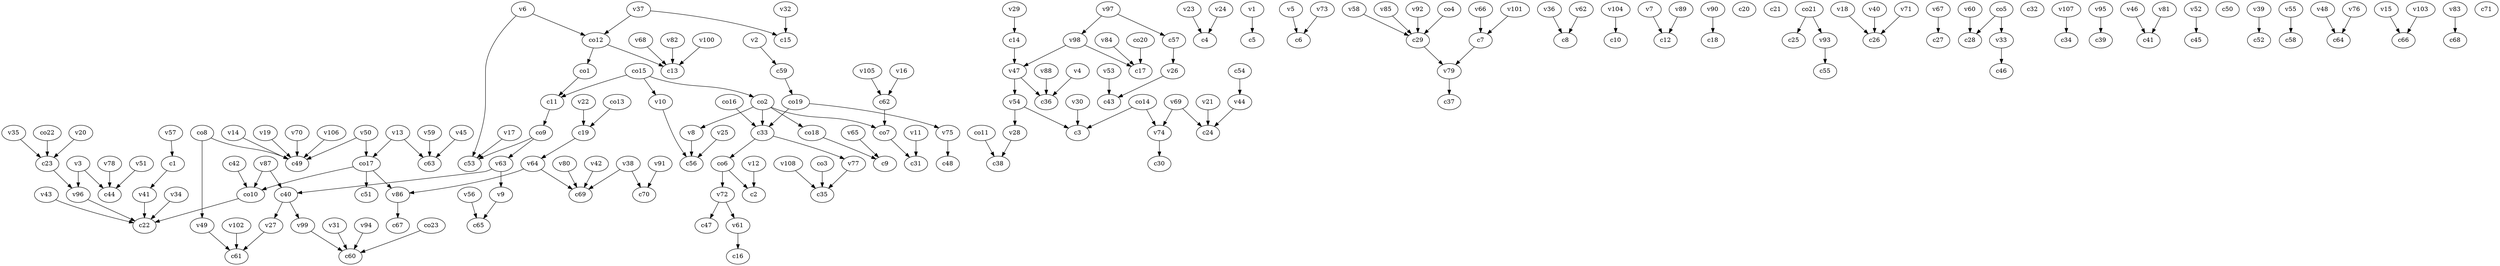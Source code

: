 strict digraph  {
c1;
c2;
c3;
c4;
c5;
c6;
c7;
c8;
c9;
c10;
c11;
c12;
c13;
c14;
c15;
c16;
c17;
c18;
c19;
c20;
c21;
c22;
c23;
c24;
c25;
c26;
c27;
c28;
c29;
c30;
c31;
c32;
c33;
c34;
c35;
c36;
c37;
c38;
c39;
c40;
c41;
c42;
c43;
c44;
c45;
c46;
c47;
c48;
c49;
c50;
c51;
c52;
c53;
c54;
c55;
c56;
c57;
c58;
c59;
c60;
c61;
c62;
c63;
c64;
c65;
c66;
c67;
c68;
c69;
c70;
c71;
v1;
v2;
v3;
v4;
v5;
v6;
v7;
v8;
v9;
v10;
v11;
v12;
v13;
v14;
v15;
v16;
v17;
v18;
v19;
v20;
v21;
v22;
v23;
v24;
v25;
v26;
v27;
v28;
v29;
v30;
v31;
v32;
v33;
v34;
v35;
v36;
v37;
v38;
v39;
v40;
v41;
v42;
v43;
v44;
v45;
v46;
v47;
v48;
v49;
v50;
v51;
v52;
v53;
v54;
v55;
v56;
v57;
v58;
v59;
v60;
v61;
v62;
v63;
v64;
v65;
v66;
v67;
v68;
v69;
v70;
v71;
v72;
v73;
v74;
v75;
v76;
v77;
v78;
v79;
v80;
v81;
v82;
v83;
v84;
v85;
v86;
v87;
v88;
v89;
v90;
v91;
v92;
v93;
v94;
v95;
v96;
v97;
v98;
v99;
v100;
v101;
v102;
v103;
v104;
v105;
v106;
v107;
v108;
co1;
co2;
co3;
co4;
co5;
co6;
co7;
co8;
co9;
co10;
co11;
co12;
co13;
co14;
co15;
co16;
co17;
co18;
co19;
co20;
co21;
co22;
co23;
c1 -> v41  [weight=1];
c7 -> v79  [weight=1];
c11 -> co9  [weight=1];
c14 -> v47  [weight=1];
c19 -> v64  [weight=1];
c23 -> v96  [weight=1];
c29 -> v79  [weight=1];
c33 -> co6  [weight=1];
c33 -> v77  [weight=1];
c40 -> v27  [weight=1];
c40 -> v99  [weight=1];
c42 -> co10  [weight=1];
c54 -> v44  [weight=1];
c57 -> v26  [weight=1];
c59 -> co19  [weight=1];
c62 -> co7  [weight=1];
v1 -> c5  [weight=1];
v2 -> c59  [weight=1];
v3 -> c44  [weight=1];
v3 -> v96  [weight=1];
v4 -> c36  [weight=1];
v5 -> c6  [weight=1];
v6 -> c53  [weight=1];
v6 -> co12  [weight=1];
v7 -> c12  [weight=1];
v8 -> c56  [weight=1];
v9 -> c65  [weight=1];
v10 -> c56  [weight=1];
v11 -> c31  [weight=1];
v12 -> c2  [weight=1];
v13 -> c63  [weight=1];
v13 -> co17  [weight=1];
v14 -> c49  [weight=1];
v15 -> c66  [weight=1];
v16 -> c62  [weight=1];
v17 -> c53  [weight=1];
v18 -> c26  [weight=1];
v19 -> c49  [weight=1];
v20 -> c23  [weight=1];
v21 -> c24  [weight=1];
v22 -> c19  [weight=1];
v23 -> c4  [weight=1];
v24 -> c4  [weight=1];
v25 -> c56  [weight=1];
v26 -> c43  [weight=1];
v27 -> c61  [weight=1];
v28 -> c38  [weight=1];
v29 -> c14  [weight=1];
v30 -> c3  [weight=1];
v31 -> c60  [weight=1];
v32 -> c15  [weight=1];
v33 -> c46  [weight=1];
v34 -> c22  [weight=1];
v35 -> c23  [weight=1];
v36 -> c8  [weight=1];
v37 -> c15  [weight=1];
v37 -> co12  [weight=1];
v38 -> c69  [weight=1];
v38 -> c70  [weight=1];
v39 -> c52  [weight=1];
v40 -> c26  [weight=1];
v41 -> c22  [weight=1];
v42 -> c69  [weight=1];
v43 -> c22  [weight=1];
v44 -> c24  [weight=1];
v45 -> c63  [weight=1];
v46 -> c41  [weight=1];
v47 -> c36  [weight=1];
v47 -> v54  [weight=1];
v48 -> c64  [weight=1];
v49 -> c61  [weight=1];
v50 -> c49  [weight=1];
v50 -> co17  [weight=1];
v51 -> c44  [weight=1];
v52 -> c45  [weight=1];
v53 -> c43  [weight=1];
v54 -> c3  [weight=1];
v54 -> v28  [weight=1];
v55 -> c58  [weight=1];
v56 -> c65  [weight=1];
v57 -> c1  [weight=1];
v58 -> c29  [weight=1];
v59 -> c63  [weight=1];
v60 -> c28  [weight=1];
v61 -> c16  [weight=1];
v62 -> c8  [weight=1];
v63 -> c40  [weight=1];
v63 -> v9  [weight=1];
v64 -> c69  [weight=1];
v64 -> v86  [weight=1];
v65 -> c9  [weight=1];
v66 -> c7  [weight=1];
v67 -> c27  [weight=1];
v68 -> c13  [weight=1];
v69 -> c24  [weight=1];
v69 -> v74  [weight=1];
v70 -> c49  [weight=1];
v71 -> c26  [weight=1];
v72 -> c47  [weight=1];
v72 -> v61  [weight=1];
v73 -> c6  [weight=1];
v74 -> c30  [weight=1];
v75 -> c48  [weight=1];
v76 -> c64  [weight=1];
v77 -> c35  [weight=1];
v78 -> c44  [weight=1];
v79 -> c37  [weight=1];
v80 -> c69  [weight=1];
v81 -> c41  [weight=1];
v82 -> c13  [weight=1];
v83 -> c68  [weight=1];
v84 -> c17  [weight=1];
v85 -> c29  [weight=1];
v86 -> c67  [weight=1];
v87 -> c40  [weight=1];
v87 -> co10  [weight=1];
v88 -> c36  [weight=1];
v89 -> c12  [weight=1];
v90 -> c18  [weight=1];
v91 -> c70  [weight=1];
v92 -> c29  [weight=1];
v93 -> c55  [weight=1];
v94 -> c60  [weight=1];
v95 -> c39  [weight=1];
v96 -> c22  [weight=1];
v97 -> c57  [weight=1];
v97 -> v98  [weight=1];
v98 -> c17  [weight=1];
v98 -> v47  [weight=1];
v99 -> c60  [weight=1];
v100 -> c13  [weight=1];
v101 -> c7  [weight=1];
v102 -> c61  [weight=1];
v103 -> c66  [weight=1];
v104 -> c10  [weight=1];
v105 -> c62  [weight=1];
v106 -> c49  [weight=1];
v107 -> c34  [weight=1];
v108 -> c35  [weight=1];
co1 -> c11  [weight=1];
co2 -> c33  [weight=1];
co2 -> co7  [weight=1];
co2 -> co18  [weight=1];
co2 -> v8  [weight=1];
co3 -> c35  [weight=1];
co4 -> c29  [weight=1];
co5 -> c28  [weight=1];
co5 -> v33  [weight=1];
co6 -> c2  [weight=1];
co6 -> v72  [weight=1];
co7 -> c31  [weight=1];
co8 -> c49  [weight=1];
co8 -> v49  [weight=1];
co9 -> c53  [weight=1];
co9 -> v63  [weight=1];
co10 -> c22  [weight=1];
co11 -> c38  [weight=1];
co12 -> c13  [weight=1];
co12 -> co1  [weight=1];
co13 -> c19  [weight=1];
co14 -> c3  [weight=1];
co14 -> v74  [weight=1];
co15 -> c11  [weight=1];
co15 -> co2  [weight=1];
co15 -> v10  [weight=1];
co16 -> c33  [weight=1];
co17 -> c51  [weight=1];
co17 -> co10  [weight=1];
co17 -> v86  [weight=1];
co18 -> c9  [weight=1];
co19 -> c33  [weight=1];
co19 -> v75  [weight=1];
co20 -> c17  [weight=1];
co21 -> c25  [weight=1];
co21 -> v93  [weight=1];
co22 -> c23  [weight=1];
co23 -> c60  [weight=1];
}
